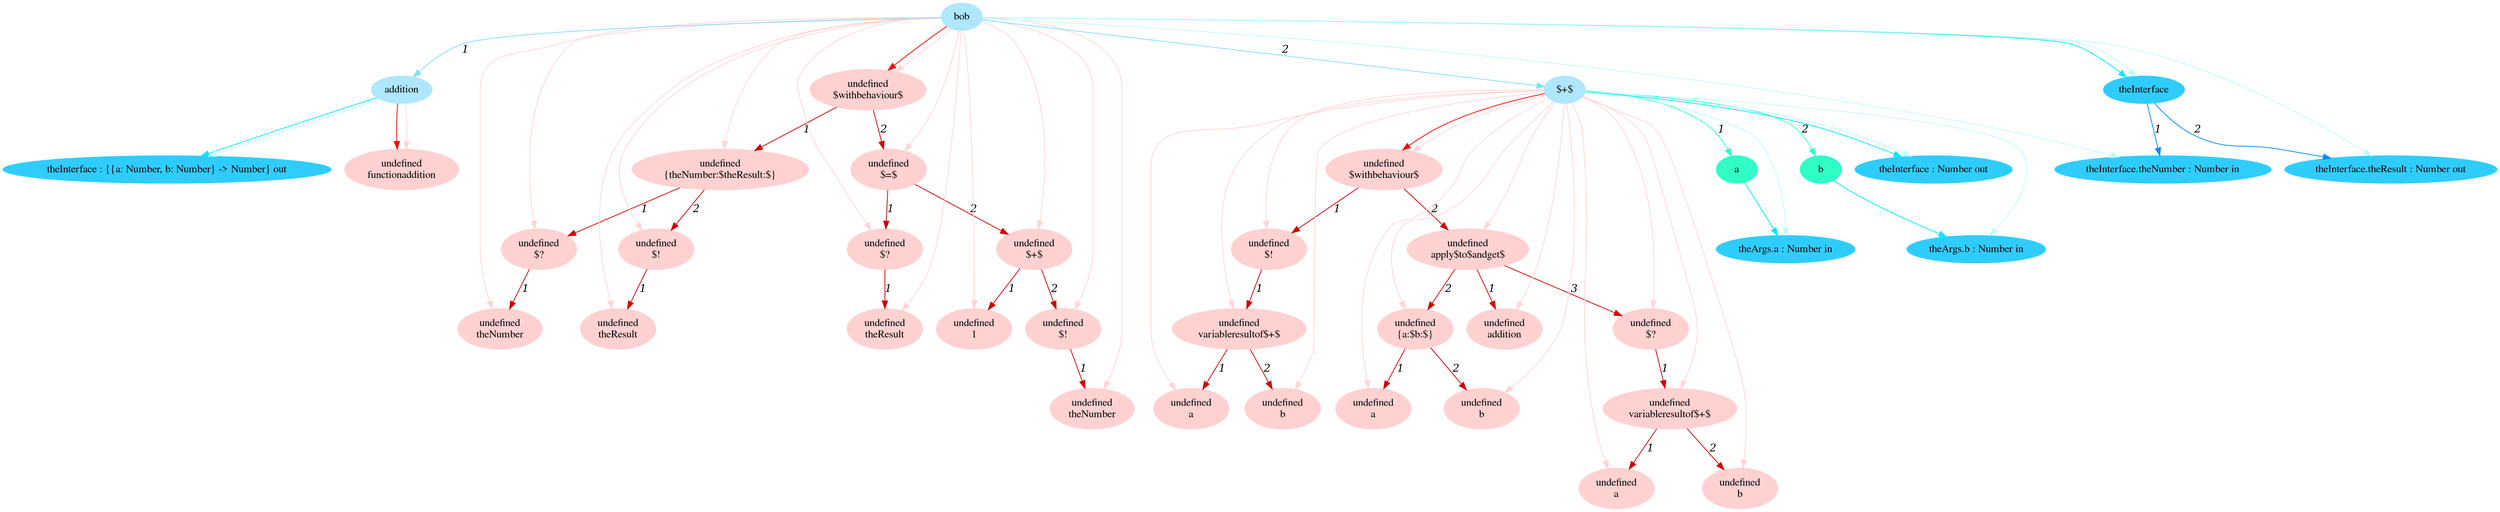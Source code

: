 digraph g{node_13956 [shape="ellipse", style="filled", color="#ffd1d1", fontname="Times", label="undefined
functionaddition" ]
node_13973 [shape="ellipse", style="filled", color="#ffd1d1", fontname="Times", label="undefined
$withbehaviour$" ]
node_13975 [shape="ellipse", style="filled", color="#ffd1d1", fontname="Times", label="undefined
$!" ]
node_13977 [shape="ellipse", style="filled", color="#ffd1d1", fontname="Times", label="undefined
variableresultof$+$" ]
node_13979 [shape="ellipse", style="filled", color="#ffd1d1", fontname="Times", label="undefined
a" ]
node_13981 [shape="ellipse", style="filled", color="#ffd1d1", fontname="Times", label="undefined
b" ]
node_13986 [shape="ellipse", style="filled", color="#ffd1d1", fontname="Times", label="undefined
apply$to$andget$" ]
node_13988 [shape="ellipse", style="filled", color="#ffd1d1", fontname="Times", label="undefined
addition" ]
node_13990 [shape="ellipse", style="filled", color="#ffd1d1", fontname="Times", label="undefined
{a:$b:$}" ]
node_13992 [shape="ellipse", style="filled", color="#ffd1d1", fontname="Times", label="undefined
a" ]
node_13994 [shape="ellipse", style="filled", color="#ffd1d1", fontname="Times", label="undefined
b" ]
node_13998 [shape="ellipse", style="filled", color="#ffd1d1", fontname="Times", label="undefined
$?" ]
node_14000 [shape="ellipse", style="filled", color="#ffd1d1", fontname="Times", label="undefined
variableresultof$+$" ]
node_14002 [shape="ellipse", style="filled", color="#ffd1d1", fontname="Times", label="undefined
a" ]
node_14004 [shape="ellipse", style="filled", color="#ffd1d1", fontname="Times", label="undefined
b" ]
node_14026 [shape="ellipse", style="filled", color="#ffd1d1", fontname="Times", label="undefined
$withbehaviour$" ]
node_14028 [shape="ellipse", style="filled", color="#ffd1d1", fontname="Times", label="undefined
{theNumber:$theResult:$}" ]
node_14030 [shape="ellipse", style="filled", color="#ffd1d1", fontname="Times", label="undefined
$?" ]
node_14032 [shape="ellipse", style="filled", color="#ffd1d1", fontname="Times", label="undefined
theNumber" ]
node_14035 [shape="ellipse", style="filled", color="#ffd1d1", fontname="Times", label="undefined
$!" ]
node_14037 [shape="ellipse", style="filled", color="#ffd1d1", fontname="Times", label="undefined
theResult" ]
node_14042 [shape="ellipse", style="filled", color="#ffd1d1", fontname="Times", label="undefined
$=$" ]
node_14044 [shape="ellipse", style="filled", color="#ffd1d1", fontname="Times", label="undefined
$?" ]
node_14046 [shape="ellipse", style="filled", color="#ffd1d1", fontname="Times", label="undefined
theResult" ]
node_14049 [shape="ellipse", style="filled", color="#ffd1d1", fontname="Times", label="undefined
$+$" ]
node_14051 [shape="ellipse", style="filled", color="#ffd1d1", fontname="Times", label="undefined
1" ]
node_14053 [shape="ellipse", style="filled", color="#ffd1d1", fontname="Times", label="undefined
$!" ]
node_14055 [shape="ellipse", style="filled", color="#ffd1d1", fontname="Times", label="undefined
theNumber" ]
node_13951 [shape="ellipse", style="filled", color="#afe7ff", fontname="Times", label="bob" ]
node_13952 [shape="ellipse", style="filled", color="#afe7ff", fontname="Times", label="addition" ]
node_13959 [shape="ellipse", style="filled", color="#afe7ff", fontname="Times", label="$+$" ]
node_13960 [shape="ellipse", style="filled", color="#2fffc7", fontname="Times", label="a" ]
node_13964 [shape="ellipse", style="filled", color="#2fffc7", fontname="Times", label="b" ]
node_13953 [shape="ellipse", style="filled", color="#2fcdff", fontname="Times", label="theInterface : {{a: Number, b: Number} -> Number} out" ]
node_13961 [shape="ellipse", style="filled", color="#2fcdff", fontname="Times", label="theArgs.a : Number in" ]
node_13965 [shape="ellipse", style="filled", color="#2fcdff", fontname="Times", label="theArgs.b : Number in" ]
node_13970 [shape="ellipse", style="filled", color="#2fcdff", fontname="Times", label="theInterface : Number out" ]
node_14017 [shape="ellipse", style="filled", color="#2fcdff", fontname="Times", label="theInterface" ]
node_14018 [shape="ellipse", style="filled", color="#2fcdff", fontname="Times", label="theInterface.theNumber : Number in" ]
node_14020 [shape="ellipse", style="filled", color="#2fcdff", fontname="Times", label="theInterface.theResult : Number out" ]
node_13977 -> node_13979 [dir=forward, arrowHead=normal, fontname="Times-Italic", arrowsize=1, color="#d00000", label="1",  headlabel="", taillabel="" ]
node_13977 -> node_13981 [dir=forward, arrowHead=normal, fontname="Times-Italic", arrowsize=1, color="#d00000", label="2",  headlabel="", taillabel="" ]
node_13975 -> node_13977 [dir=forward, arrowHead=normal, fontname="Times-Italic", arrowsize=1, color="#d00000", label="1",  headlabel="", taillabel="" ]
node_13990 -> node_13992 [dir=forward, arrowHead=normal, fontname="Times-Italic", arrowsize=1, color="#d00000", label="1",  headlabel="", taillabel="" ]
node_13990 -> node_13994 [dir=forward, arrowHead=normal, fontname="Times-Italic", arrowsize=1, color="#d00000", label="2",  headlabel="", taillabel="" ]
node_14000 -> node_14002 [dir=forward, arrowHead=normal, fontname="Times-Italic", arrowsize=1, color="#d00000", label="1",  headlabel="", taillabel="" ]
node_14000 -> node_14004 [dir=forward, arrowHead=normal, fontname="Times-Italic", arrowsize=1, color="#d00000", label="2",  headlabel="", taillabel="" ]
node_13998 -> node_14000 [dir=forward, arrowHead=normal, fontname="Times-Italic", arrowsize=1, color="#d00000", label="1",  headlabel="", taillabel="" ]
node_13986 -> node_13988 [dir=forward, arrowHead=normal, fontname="Times-Italic", arrowsize=1, color="#d00000", label="1",  headlabel="", taillabel="" ]
node_13986 -> node_13990 [dir=forward, arrowHead=normal, fontname="Times-Italic", arrowsize=1, color="#d00000", label="2",  headlabel="", taillabel="" ]
node_13986 -> node_13998 [dir=forward, arrowHead=normal, fontname="Times-Italic", arrowsize=1, color="#d00000", label="3",  headlabel="", taillabel="" ]
node_13973 -> node_13975 [dir=forward, arrowHead=normal, fontname="Times-Italic", arrowsize=1, color="#d00000", label="1",  headlabel="", taillabel="" ]
node_13973 -> node_13986 [dir=forward, arrowHead=normal, fontname="Times-Italic", arrowsize=1, color="#d00000", label="2",  headlabel="", taillabel="" ]
node_14030 -> node_14032 [dir=forward, arrowHead=normal, fontname="Times-Italic", arrowsize=1, color="#d00000", label="1",  headlabel="", taillabel="" ]
node_14035 -> node_14037 [dir=forward, arrowHead=normal, fontname="Times-Italic", arrowsize=1, color="#d00000", label="1",  headlabel="", taillabel="" ]
node_14028 -> node_14030 [dir=forward, arrowHead=normal, fontname="Times-Italic", arrowsize=1, color="#d00000", label="1",  headlabel="", taillabel="" ]
node_14028 -> node_14035 [dir=forward, arrowHead=normal, fontname="Times-Italic", arrowsize=1, color="#d00000", label="2",  headlabel="", taillabel="" ]
node_14044 -> node_14046 [dir=forward, arrowHead=normal, fontname="Times-Italic", arrowsize=1, color="#d00000", label="1",  headlabel="", taillabel="" ]
node_14053 -> node_14055 [dir=forward, arrowHead=normal, fontname="Times-Italic", arrowsize=1, color="#d00000", label="1",  headlabel="", taillabel="" ]
node_14049 -> node_14051 [dir=forward, arrowHead=normal, fontname="Times-Italic", arrowsize=1, color="#d00000", label="1",  headlabel="", taillabel="" ]
node_14049 -> node_14053 [dir=forward, arrowHead=normal, fontname="Times-Italic", arrowsize=1, color="#d00000", label="2",  headlabel="", taillabel="" ]
node_14042 -> node_14044 [dir=forward, arrowHead=normal, fontname="Times-Italic", arrowsize=1, color="#d00000", label="1",  headlabel="", taillabel="" ]
node_14042 -> node_14049 [dir=forward, arrowHead=normal, fontname="Times-Italic", arrowsize=1, color="#d00000", label="2",  headlabel="", taillabel="" ]
node_14026 -> node_14028 [dir=forward, arrowHead=normal, fontname="Times-Italic", arrowsize=1, color="#d00000", label="1",  headlabel="", taillabel="" ]
node_14026 -> node_14042 [dir=forward, arrowHead=normal, fontname="Times-Italic", arrowsize=1, color="#d00000", label="2",  headlabel="", taillabel="" ]
node_13952 -> node_13956 [dir=forward, arrowHead=normal, fontname="Times-Italic", arrowsize=1, color="#ff0000", label="",  headlabel="", taillabel="" ]
node_13959 -> node_13973 [dir=forward, arrowHead=normal, fontname="Times-Italic", arrowsize=1, color="#ff0000", label="",  headlabel="", taillabel="" ]
node_13951 -> node_14026 [dir=forward, arrowHead=normal, fontname="Times-Italic", arrowsize=1, color="#ff0000", label="",  headlabel="", taillabel="" ]
node_13952 -> node_13956 [dir=forward, arrowHead=normal, fontname="Times-Italic", arrowsize=1, color="#ffd5d5", label="",  headlabel="", taillabel="" ]
node_13959 -> node_13973 [dir=forward, arrowHead=normal, fontname="Times-Italic", arrowsize=1, color="#ffd5d5", label="",  headlabel="", taillabel="" ]
node_13959 -> node_13975 [dir=forward, arrowHead=normal, fontname="Times-Italic", arrowsize=1, color="#ffd5d5", label="",  headlabel="", taillabel="" ]
node_13959 -> node_13977 [dir=forward, arrowHead=normal, fontname="Times-Italic", arrowsize=1, color="#ffd5d5", label="",  headlabel="", taillabel="" ]
node_13959 -> node_13979 [dir=forward, arrowHead=normal, fontname="Times-Italic", arrowsize=1, color="#ffd5d5", label="",  headlabel="", taillabel="" ]
node_13959 -> node_13981 [dir=forward, arrowHead=normal, fontname="Times-Italic", arrowsize=1, color="#ffd5d5", label="",  headlabel="", taillabel="" ]
node_13959 -> node_13986 [dir=forward, arrowHead=normal, fontname="Times-Italic", arrowsize=1, color="#ffd5d5", label="",  headlabel="", taillabel="" ]
node_13959 -> node_13988 [dir=forward, arrowHead=normal, fontname="Times-Italic", arrowsize=1, color="#ffd5d5", label="",  headlabel="", taillabel="" ]
node_13959 -> node_13990 [dir=forward, arrowHead=normal, fontname="Times-Italic", arrowsize=1, color="#ffd5d5", label="",  headlabel="", taillabel="" ]
node_13959 -> node_13992 [dir=forward, arrowHead=normal, fontname="Times-Italic", arrowsize=1, color="#ffd5d5", label="",  headlabel="", taillabel="" ]
node_13959 -> node_13994 [dir=forward, arrowHead=normal, fontname="Times-Italic", arrowsize=1, color="#ffd5d5", label="",  headlabel="", taillabel="" ]
node_13959 -> node_13998 [dir=forward, arrowHead=normal, fontname="Times-Italic", arrowsize=1, color="#ffd5d5", label="",  headlabel="", taillabel="" ]
node_13959 -> node_14000 [dir=forward, arrowHead=normal, fontname="Times-Italic", arrowsize=1, color="#ffd5d5", label="",  headlabel="", taillabel="" ]
node_13959 -> node_14002 [dir=forward, arrowHead=normal, fontname="Times-Italic", arrowsize=1, color="#ffd5d5", label="",  headlabel="", taillabel="" ]
node_13959 -> node_14004 [dir=forward, arrowHead=normal, fontname="Times-Italic", arrowsize=1, color="#ffd5d5", label="",  headlabel="", taillabel="" ]
node_13951 -> node_14026 [dir=forward, arrowHead=normal, fontname="Times-Italic", arrowsize=1, color="#ffd5d5", label="",  headlabel="", taillabel="" ]
node_13951 -> node_14028 [dir=forward, arrowHead=normal, fontname="Times-Italic", arrowsize=1, color="#ffd5d5", label="",  headlabel="", taillabel="" ]
node_13951 -> node_14030 [dir=forward, arrowHead=normal, fontname="Times-Italic", arrowsize=1, color="#ffd5d5", label="",  headlabel="", taillabel="" ]
node_13951 -> node_14032 [dir=forward, arrowHead=normal, fontname="Times-Italic", arrowsize=1, color="#ffd5d5", label="",  headlabel="", taillabel="" ]
node_13951 -> node_14035 [dir=forward, arrowHead=normal, fontname="Times-Italic", arrowsize=1, color="#ffd5d5", label="",  headlabel="", taillabel="" ]
node_13951 -> node_14037 [dir=forward, arrowHead=normal, fontname="Times-Italic", arrowsize=1, color="#ffd5d5", label="",  headlabel="", taillabel="" ]
node_13951 -> node_14042 [dir=forward, arrowHead=normal, fontname="Times-Italic", arrowsize=1, color="#ffd5d5", label="",  headlabel="", taillabel="" ]
node_13951 -> node_14044 [dir=forward, arrowHead=normal, fontname="Times-Italic", arrowsize=1, color="#ffd5d5", label="",  headlabel="", taillabel="" ]
node_13951 -> node_14046 [dir=forward, arrowHead=normal, fontname="Times-Italic", arrowsize=1, color="#ffd5d5", label="",  headlabel="", taillabel="" ]
node_13951 -> node_14049 [dir=forward, arrowHead=normal, fontname="Times-Italic", arrowsize=1, color="#ffd5d5", label="",  headlabel="", taillabel="" ]
node_13951 -> node_14051 [dir=forward, arrowHead=normal, fontname="Times-Italic", arrowsize=1, color="#ffd5d5", label="",  headlabel="", taillabel="" ]
node_13951 -> node_14053 [dir=forward, arrowHead=normal, fontname="Times-Italic", arrowsize=1, color="#ffd5d5", label="",  headlabel="", taillabel="" ]
node_13951 -> node_14055 [dir=forward, arrowHead=normal, fontname="Times-Italic", arrowsize=1, color="#ffd5d5", label="",  headlabel="", taillabel="" ]
node_13959 -> node_13960 [dir=forward, arrowHead=normal, fontname="Times-Italic", arrowsize=1, color="#2fffc7", label="1",  headlabel="", taillabel="" ]
node_13959 -> node_13964 [dir=forward, arrowHead=normal, fontname="Times-Italic", arrowsize=1, color="#2fffc7", label="2",  headlabel="", taillabel="" ]
node_13960 -> node_13961 [dir=forward, arrowHead=normal, fontname="Times-Italic", arrowsize=1, color="#00e8ff", label="",  headlabel="", taillabel="" ]
node_13964 -> node_13965 [dir=forward, arrowHead=normal, fontname="Times-Italic", arrowsize=1, color="#00e8ff", label="",  headlabel="", taillabel="" ]
node_13952 -> node_13953 [dir=forward, arrowHead=normal, fontname="Times-Italic", arrowsize=1, color="#00e8ff", label="",  headlabel="", taillabel="" ]
node_13959 -> node_13970 [dir=forward, arrowHead=normal, fontname="Times-Italic", arrowsize=1, color="#00e8ff", label="",  headlabel="", taillabel="" ]
node_13951 -> node_14017 [dir=forward, arrowHead=normal, fontname="Times-Italic", arrowsize=1, color="#00e8ff", label="",  headlabel="", taillabel="" ]
node_13952 -> node_13953 [dir=forward, arrowHead=normal, fontname="Times-Italic", arrowsize=1, color="#bef9ff", label="",  headlabel="", taillabel="" ]
node_13959 -> node_13961 [dir=forward, arrowHead=normal, fontname="Times-Italic", arrowsize=1, color="#bef9ff", label="",  headlabel="", taillabel="" ]
node_13959 -> node_13965 [dir=forward, arrowHead=normal, fontname="Times-Italic", arrowsize=1, color="#bef9ff", label="",  headlabel="", taillabel="" ]
node_13959 -> node_13970 [dir=forward, arrowHead=normal, fontname="Times-Italic", arrowsize=1, color="#bef9ff", label="",  headlabel="", taillabel="" ]
node_13951 -> node_14018 [dir=forward, arrowHead=normal, fontname="Times-Italic", arrowsize=1, color="#bef9ff", label="",  headlabel="", taillabel="" ]
node_13951 -> node_14020 [dir=forward, arrowHead=normal, fontname="Times-Italic", arrowsize=1, color="#bef9ff", label="",  headlabel="", taillabel="" ]
node_13951 -> node_14017 [dir=forward, arrowHead=normal, fontname="Times-Italic", arrowsize=1, color="#bef9ff", label="",  headlabel="", taillabel="" ]
node_14017 -> node_14018 [dir=forward, arrowHead=normal, fontname="Times-Italic", arrowsize=1, color="#008cff", label="1",  headlabel="", taillabel="" ]
node_14017 -> node_14020 [dir=forward, arrowHead=normal, fontname="Times-Italic", arrowsize=1, color="#008cff", label="2",  headlabel="", taillabel="" ]
node_13951 -> node_13952 [dir=forward, arrowHead=normal, fontname="Times-Italic", arrowsize=1, color="#81ddff", label="1",  headlabel="", taillabel="" ]
node_13951 -> node_13959 [dir=forward, arrowHead=normal, fontname="Times-Italic", arrowsize=1, color="#81ddff", label="2",  headlabel="", taillabel="" ]
}